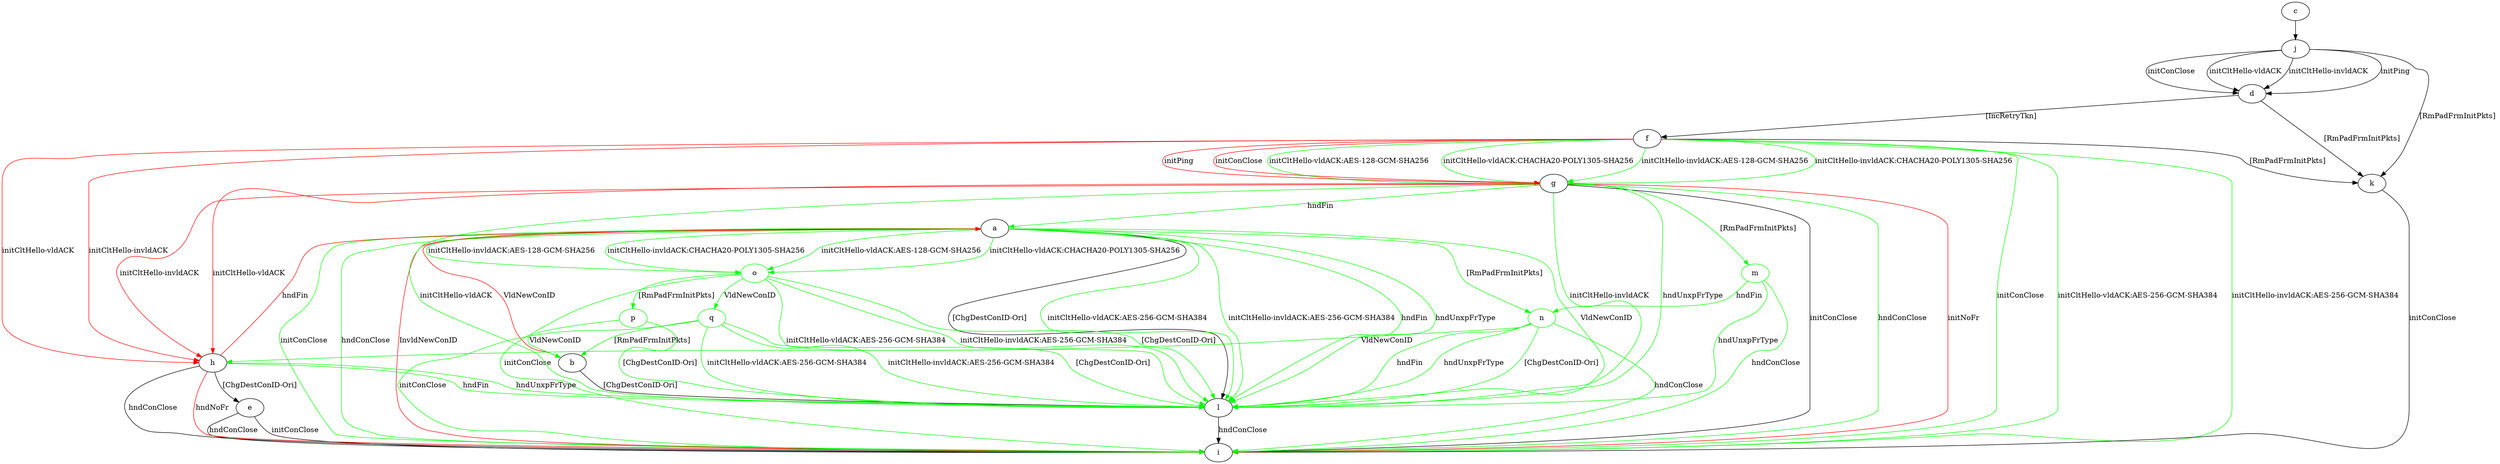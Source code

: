 digraph "" {
	a -> b	[key=0,
		color=red,
		label="VldNewConID "];
	a -> i	[key=0,
		color=green,
		label="initConClose "];
	a -> i	[key=1,
		color=green,
		label="hndConClose "];
	a -> i	[key=2,
		color=red,
		label="InvldNewConID "];
	a -> l	[key=0,
		label="[ChgDestConID-Ori] "];
	a -> l	[key=1,
		color=green,
		label="initCltHello-vldACK:AES-256-GCM-SHA384 "];
	a -> l	[key=2,
		color=green,
		label="initCltHello-invldACK:AES-256-GCM-SHA384 "];
	a -> l	[key=3,
		color=green,
		label="hndFin "];
	a -> l	[key=4,
		color=green,
		label="hndUnxpFrType "];
	a -> l	[key=5,
		color=green,
		label="VldNewConID "];
	n	[color=green];
	a -> n	[key=0,
		color=green,
		label="[RmPadFrmInitPkts] "];
	o	[color=green];
	a -> o	[key=0,
		color=green,
		label="initCltHello-vldACK:AES-128-GCM-SHA256 "];
	a -> o	[key=1,
		color=green,
		label="initCltHello-vldACK:CHACHA20-POLY1305-SHA256 "];
	a -> o	[key=2,
		color=green,
		label="initCltHello-invldACK:AES-128-GCM-SHA256 "];
	a -> o	[key=3,
		color=green,
		label="initCltHello-invldACK:CHACHA20-POLY1305-SHA256 "];
	b -> l	[key=0,
		label="[ChgDestConID-Ori] "];
	c -> j	[key=0];
	d -> f	[key=0,
		label="[IncRetryTkn] "];
	d -> k	[key=0,
		label="[RmPadFrmInitPkts] "];
	e -> i	[key=0,
		label="initConClose "];
	e -> i	[key=1,
		label="hndConClose "];
	f -> g	[key=0,
		color=green,
		label="initCltHello-vldACK:AES-128-GCM-SHA256 "];
	f -> g	[key=1,
		color=green,
		label="initCltHello-vldACK:CHACHA20-POLY1305-SHA256 "];
	f -> g	[key=2,
		color=green,
		label="initCltHello-invldACK:AES-128-GCM-SHA256 "];
	f -> g	[key=3,
		color=green,
		label="initCltHello-invldACK:CHACHA20-POLY1305-SHA256 "];
	f -> g	[key=4,
		color=red,
		label="initPing "];
	f -> g	[key=5,
		color=red,
		label="initConClose "];
	f -> h	[key=0,
		color=red,
		label="initCltHello-vldACK "];
	f -> h	[key=1,
		color=red,
		label="initCltHello-invldACK "];
	f -> i	[key=0,
		color=green,
		label="initConClose "];
	f -> i	[key=1,
		color=green,
		label="initCltHello-vldACK:AES-256-GCM-SHA384 "];
	f -> i	[key=2,
		color=green,
		label="initCltHello-invldACK:AES-256-GCM-SHA384 "];
	f -> k	[key=0,
		label="[RmPadFrmInitPkts] "];
	g -> a	[key=0,
		color=green,
		label="hndFin "];
	g -> h	[key=0,
		color=red,
		label="initCltHello-vldACK "];
	g -> h	[key=1,
		color=red,
		label="initCltHello-invldACK "];
	g -> i	[key=0,
		label="initConClose "];
	g -> i	[key=1,
		color=green,
		label="hndConClose "];
	g -> i	[key=2,
		color=red,
		label="initNoFr "];
	g -> l	[key=0,
		color=green,
		label="initCltHello-vldACK "];
	g -> l	[key=1,
		color=green,
		label="initCltHello-invldACK "];
	g -> l	[key=2,
		color=green,
		label="hndUnxpFrType "];
	m	[color=green];
	g -> m	[key=0,
		color=green,
		label="[RmPadFrmInitPkts] "];
	h -> a	[key=0,
		color=red,
		label="hndFin "];
	h -> e	[key=0,
		label="[ChgDestConID-Ori] "];
	h -> i	[key=0,
		label="hndConClose "];
	h -> i	[key=1,
		color=red,
		label="hndNoFr "];
	h -> l	[key=0,
		color=green,
		label="hndFin "];
	h -> l	[key=1,
		color=green,
		label="hndUnxpFrType "];
	j -> d	[key=0,
		label="initPing "];
	j -> d	[key=1,
		label="initConClose "];
	j -> d	[key=2,
		label="initCltHello-vldACK "];
	j -> d	[key=3,
		label="initCltHello-invldACK "];
	j -> k	[key=0,
		label="[RmPadFrmInitPkts] "];
	k -> i	[key=0,
		label="initConClose "];
	l -> i	[key=0,
		label="hndConClose "];
	m -> i	[key=0,
		color=green,
		label="hndConClose "];
	m -> l	[key=0,
		color=green,
		label="hndUnxpFrType "];
	m -> n	[key=0,
		color=green,
		label="hndFin "];
	n -> h	[key=0,
		color=green,
		label="VldNewConID "];
	n -> i	[key=0,
		color=green,
		label="hndConClose "];
	n -> l	[key=0,
		color=green,
		label="hndFin "];
	n -> l	[key=1,
		color=green,
		label="hndUnxpFrType "];
	n -> l	[key=2,
		color=green,
		label="[ChgDestConID-Ori] "];
	o -> i	[key=0,
		color=green,
		label="initConClose "];
	o -> l	[key=0,
		color=green,
		label="initCltHello-vldACK:AES-256-GCM-SHA384 "];
	o -> l	[key=1,
		color=green,
		label="initCltHello-invldACK:AES-256-GCM-SHA384 "];
	o -> l	[key=2,
		color=green,
		label="[ChgDestConID-Ori] "];
	p	[color=green];
	o -> p	[key=0,
		color=green,
		label="[RmPadFrmInitPkts] "];
	q	[color=green];
	o -> q	[key=0,
		color=green,
		label="VldNewConID "];
	p -> b	[key=0,
		color=green,
		label="VldNewConID "];
	p -> l	[key=0,
		color=green,
		label="[ChgDestConID-Ori] "];
	q -> b	[key=0,
		color=green,
		label="[RmPadFrmInitPkts] "];
	q -> i	[key=0,
		color=green,
		label="initConClose "];
	q -> l	[key=0,
		color=green,
		label="initCltHello-vldACK:AES-256-GCM-SHA384 "];
	q -> l	[key=1,
		color=green,
		label="initCltHello-invldACK:AES-256-GCM-SHA384 "];
	q -> l	[key=2,
		color=green,
		label="[ChgDestConID-Ori] "];
}

